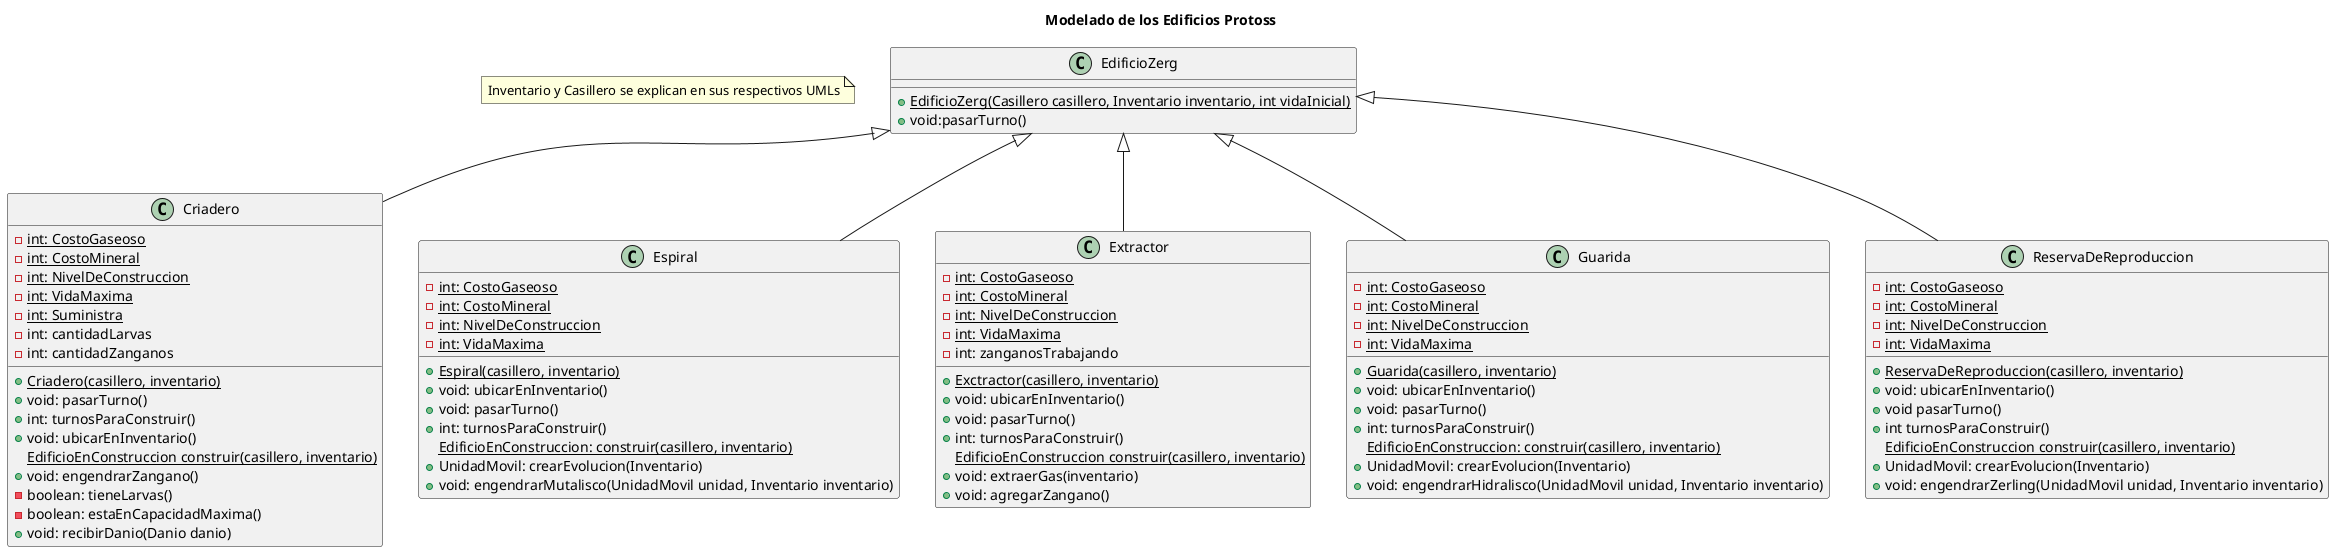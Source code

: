 @startuml
title Modelado de los Edificios Protoss
note "Inventario y Casillero se explican en sus respectivos UMLs" as N1


class EdificioZerg{
 + <u>EdificioZerg(Casillero casillero, Inventario inventario, int vidaInicial)
 + void:pasarTurno()
}

class Criadero{
-{static} int: CostoGaseoso
-{static} int: CostoMineral
-{static} int: NivelDeConstruccion
-{static} int: VidaMaxima
-{static} int: Suministra
 - int: cantidadLarvas
 - int: cantidadZanganos


 + <u>Criadero(casillero, inventario)
 + void: pasarTurno()
 + int: turnosParaConstruir()
 + void: ubicarEnInventario()
 {static} EdificioEnConstruccion construir(casillero, inventario)
 + void: engendrarZangano()
 - boolean: tieneLarvas()
 - boolean: estaEnCapacidadMaxima()
  + void: recibirDanio(Danio danio)
}

class Espiral{
-{static} int: CostoGaseoso
-{static} int: CostoMineral
-{static} int: NivelDeConstruccion
-{static} int: VidaMaxima

 + <u>Espiral(casillero, inventario)
 + void: ubicarEnInventario()
 + void: pasarTurno()
 + int: turnosParaConstruir()
 {static} EdificioEnConstruccion: construir(casillero, inventario)
 + UnidadMovil: crearEvolucion(Inventario)
 + void: engendrarMutalisco(UnidadMovil unidad, Inventario inventario)
}

class Extractor {
-{static} int: CostoGaseoso
-{static} int: CostoMineral
-{static} int: NivelDeConstruccion
-{static} int: VidaMaxima
-int: zanganosTrabajando

 + <u>Exctractor(casillero, inventario)
 + void: ubicarEnInventario()
 + void: pasarTurno()
 + int: turnosParaConstruir()
 {static} EdificioEnConstruccion construir(casillero, inventario)
 + void: extraerGas(inventario)
 + void: agregarZangano()
}

class Guarida{
-{static} int: CostoGaseoso
-{static} int: CostoMineral
-{static} int: NivelDeConstruccion
-{static} int: VidaMaxima

 + <u>Guarida(casillero, inventario)
 + void: ubicarEnInventario()
 + void: pasarTurno()
 + int: turnosParaConstruir()
 {static} EdificioEnConstruccion: construir(casillero, inventario)
 + UnidadMovil: crearEvolucion(Inventario)
 + void: engendrarHidralisco(UnidadMovil unidad, Inventario inventario)
}

class ReservaDeReproduccion {
-{static} int: CostoGaseoso
-{static} int: CostoMineral
-{static} int: NivelDeConstruccion
-{static} int: VidaMaxima

 + <u>ReservaDeReproduccion(casillero, inventario)
 + void: ubicarEnInventario()
 + void pasarTurno()
 + int turnosParaConstruir()
 {static} EdificioEnConstruccion construir(casillero, inventario)
 + UnidadMovil: crearEvolucion(Inventario)
 + void: engendrarZerling(UnidadMovil unidad, Inventario inventario)

}

EdificioZerg <|-- ReservaDeReproduccion
EdificioZerg <|-- Guarida
EdificioZerg <|-- Extractor
EdificioZerg <|-- Espiral
EdificioZerg <|-- Criadero


@enduml